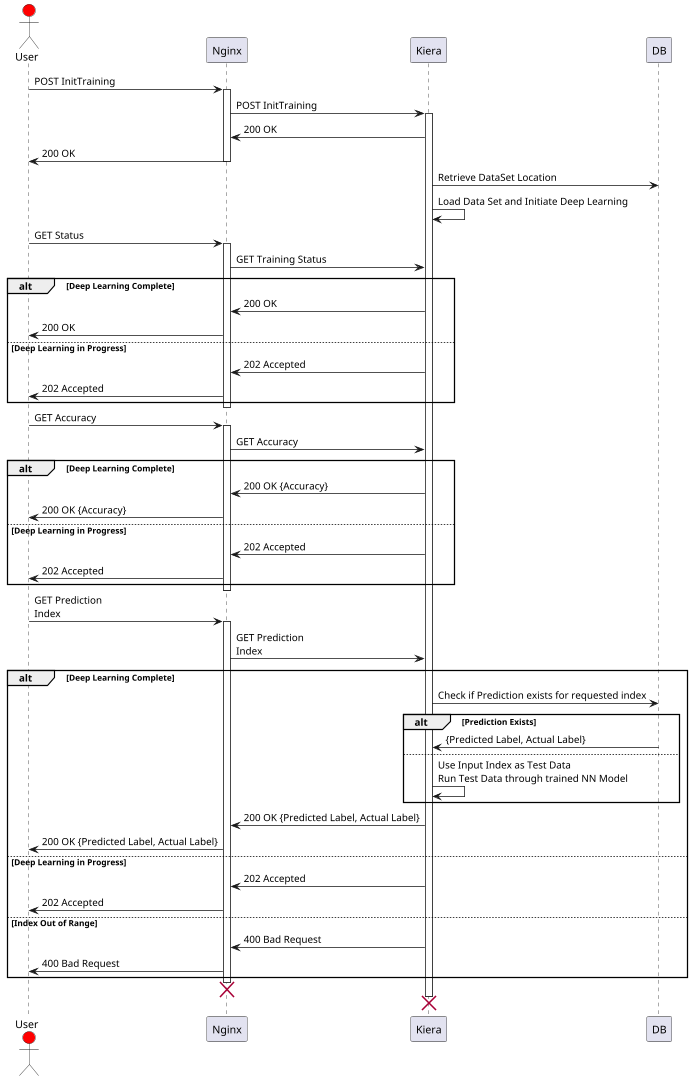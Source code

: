 @startuml
actor User #red
participant Nginx
participant Kiera
participant DB
scale 1920*1080
'API Spec'
User->Nginx: POST InitTraining
activate Nginx
Nginx->Kiera: POST InitTraining
activate Kiera
Kiera->Nginx: 200 OK
Nginx->User: 200 OK
deactivate Nginx
Kiera->DB: Retrieve DataSet Location
Kiera->Kiera: Load Data Set and Initiate Deep Learning
User->Nginx: GET Status
activate Nginx

Nginx->Kiera: GET Training Status
alt Deep Learning Complete
  Kiera->Nginx: 200 OK
  Nginx->User: 200 OK
else Deep Learning in Progress
  Kiera->Nginx: 202 Accepted
  Nginx->User: 202 Accepted
end
deactivate Nginx

User->Nginx: GET Accuracy
activate Nginx
Nginx->Kiera: GET Accuracy
alt Deep Learning Complete
  Kiera->Nginx: 200 OK {Accuracy}
  Nginx->User: 200 OK {Accuracy}
else Deep Learning in Progress
  Kiera->Nginx: 202 Accepted
  Nginx->User: 202 Accepted
end
deactivate Nginx

User->Nginx: GET Prediction\nIndex
activate Nginx
Nginx->Kiera: GET Prediction\nIndex
alt Deep Learning Complete
  Kiera->DB: Check if Prediction exists for requested index
  alt Prediction Exists
    DB->Kiera: {Predicted Label, Actual Label}
  else
    Kiera->Kiera: Use Input Index as Test Data\nRun Test Data through trained NN Model
  end
  Kiera->Nginx: 200 OK {Predicted Label, Actual Label}
  Nginx->User: 200 OK {Predicted Label, Actual Label}
else Deep Learning in Progress
  Kiera->Nginx: 202 Accepted
  Nginx->User: 202 Accepted
else Index Out of Range
  Kiera->Nginx: 400 Bad Request
  Nginx->User: 400 Bad Request
end
deactivate Nginx
destroy Nginx
destroy Kiera
@enduml
